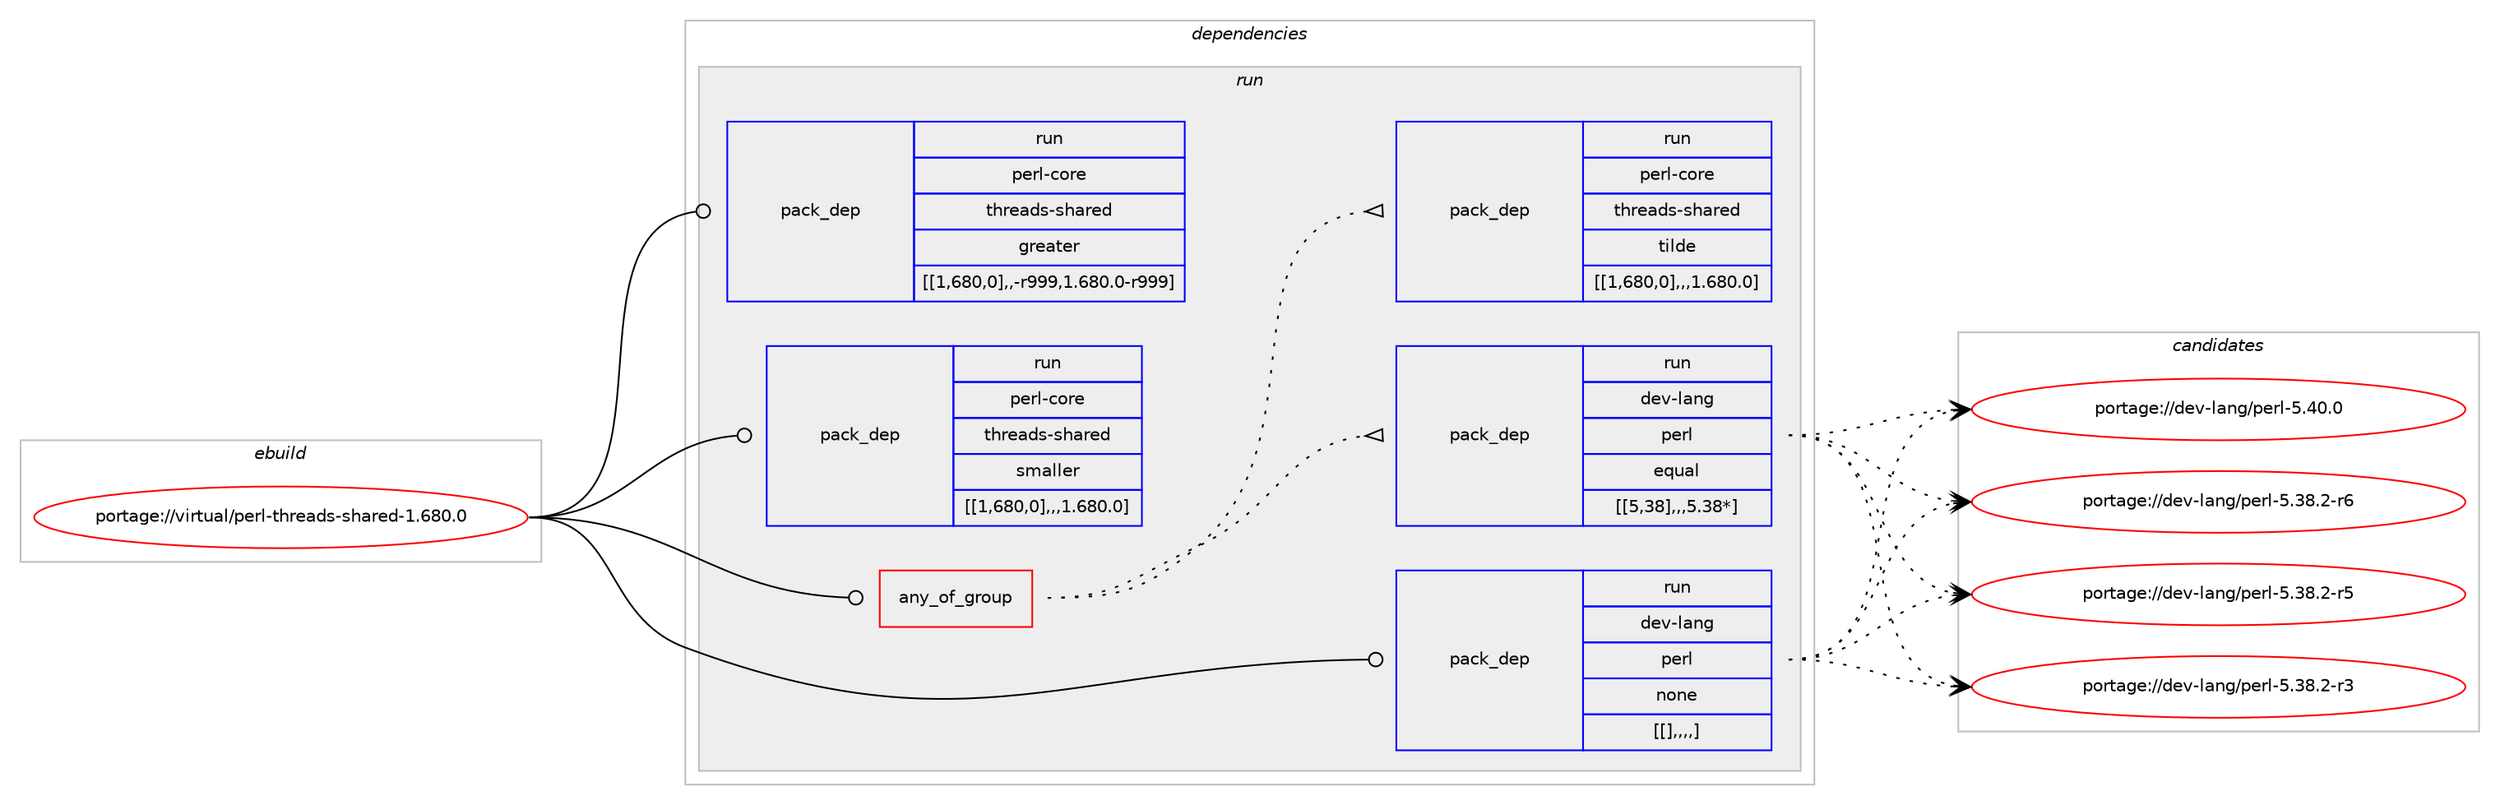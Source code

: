 digraph prolog {

# *************
# Graph options
# *************

newrank=true;
concentrate=true;
compound=true;
graph [rankdir=LR,fontname=Helvetica,fontsize=10,ranksep=1.5];#, ranksep=2.5, nodesep=0.2];
edge  [arrowhead=vee];
node  [fontname=Helvetica,fontsize=10];

# **********
# The ebuild
# **********

subgraph cluster_leftcol {
color=gray;
label=<<i>ebuild</i>>;
id [label="portage://virtual/perl-threads-shared-1.680.0", color=red, width=4, href="../virtual/perl-threads-shared-1.680.0.svg"];
}

# ****************
# The dependencies
# ****************

subgraph cluster_midcol {
color=gray;
label=<<i>dependencies</i>>;
subgraph cluster_compile {
fillcolor="#eeeeee";
style=filled;
label=<<i>compile</i>>;
}
subgraph cluster_compileandrun {
fillcolor="#eeeeee";
style=filled;
label=<<i>compile and run</i>>;
}
subgraph cluster_run {
fillcolor="#eeeeee";
style=filled;
label=<<i>run</i>>;
subgraph any139 {
dependency2475 [label=<<TABLE BORDER="0" CELLBORDER="1" CELLSPACING="0" CELLPADDING="4"><TR><TD CELLPADDING="10">any_of_group</TD></TR></TABLE>>, shape=none, color=red];subgraph pack1946 {
dependency2476 [label=<<TABLE BORDER="0" CELLBORDER="1" CELLSPACING="0" CELLPADDING="4" WIDTH="220"><TR><TD ROWSPAN="6" CELLPADDING="30">pack_dep</TD></TR><TR><TD WIDTH="110">run</TD></TR><TR><TD>dev-lang</TD></TR><TR><TD>perl</TD></TR><TR><TD>equal</TD></TR><TR><TD>[[5,38],,,5.38*]</TD></TR></TABLE>>, shape=none, color=blue];
}
dependency2475:e -> dependency2476:w [weight=20,style="dotted",arrowhead="oinv"];
subgraph pack1948 {
dependency2478 [label=<<TABLE BORDER="0" CELLBORDER="1" CELLSPACING="0" CELLPADDING="4" WIDTH="220"><TR><TD ROWSPAN="6" CELLPADDING="30">pack_dep</TD></TR><TR><TD WIDTH="110">run</TD></TR><TR><TD>perl-core</TD></TR><TR><TD>threads-shared</TD></TR><TR><TD>tilde</TD></TR><TR><TD>[[1,680,0],,,1.680.0]</TD></TR></TABLE>>, shape=none, color=blue];
}
dependency2475:e -> dependency2478:w [weight=20,style="dotted",arrowhead="oinv"];
}
id:e -> dependency2475:w [weight=20,style="solid",arrowhead="odot"];
subgraph pack1950 {
dependency2480 [label=<<TABLE BORDER="0" CELLBORDER="1" CELLSPACING="0" CELLPADDING="4" WIDTH="220"><TR><TD ROWSPAN="6" CELLPADDING="30">pack_dep</TD></TR><TR><TD WIDTH="110">run</TD></TR><TR><TD>dev-lang</TD></TR><TR><TD>perl</TD></TR><TR><TD>none</TD></TR><TR><TD>[[],,,,]</TD></TR></TABLE>>, shape=none, color=blue];
}
id:e -> dependency2480:w [weight=20,style="solid",arrowhead="odot"];
subgraph pack1951 {
dependency2482 [label=<<TABLE BORDER="0" CELLBORDER="1" CELLSPACING="0" CELLPADDING="4" WIDTH="220"><TR><TD ROWSPAN="6" CELLPADDING="30">pack_dep</TD></TR><TR><TD WIDTH="110">run</TD></TR><TR><TD>perl-core</TD></TR><TR><TD>threads-shared</TD></TR><TR><TD>greater</TD></TR><TR><TD>[[1,680,0],,-r999,1.680.0-r999]</TD></TR></TABLE>>, shape=none, color=blue];
}
id:e -> dependency2482:w [weight=20,style="solid",arrowhead="odot"];
subgraph pack1953 {
dependency2484 [label=<<TABLE BORDER="0" CELLBORDER="1" CELLSPACING="0" CELLPADDING="4" WIDTH="220"><TR><TD ROWSPAN="6" CELLPADDING="30">pack_dep</TD></TR><TR><TD WIDTH="110">run</TD></TR><TR><TD>perl-core</TD></TR><TR><TD>threads-shared</TD></TR><TR><TD>smaller</TD></TR><TR><TD>[[1,680,0],,,1.680.0]</TD></TR></TABLE>>, shape=none, color=blue];
}
id:e -> dependency2484:w [weight=20,style="solid",arrowhead="odot"];
}
}

# **************
# The candidates
# **************

subgraph cluster_choices {
rank=same;
color=gray;
label=<<i>candidates</i>>;

subgraph choice1944 {
color=black;
nodesep=1;
choice10010111845108971101034711210111410845534652484648 [label="portage://dev-lang/perl-5.40.0", color=red, width=4,href="../dev-lang/perl-5.40.0.svg"];
choice100101118451089711010347112101114108455346515646504511454 [label="portage://dev-lang/perl-5.38.2-r6", color=red, width=4,href="../dev-lang/perl-5.38.2-r6.svg"];
choice100101118451089711010347112101114108455346515646504511453 [label="portage://dev-lang/perl-5.38.2-r5", color=red, width=4,href="../dev-lang/perl-5.38.2-r5.svg"];
choice100101118451089711010347112101114108455346515646504511451 [label="portage://dev-lang/perl-5.38.2-r3", color=red, width=4,href="../dev-lang/perl-5.38.2-r3.svg"];
dependency2476:e -> choice10010111845108971101034711210111410845534652484648:w [style=dotted,weight="100"];
dependency2476:e -> choice100101118451089711010347112101114108455346515646504511454:w [style=dotted,weight="100"];
dependency2476:e -> choice100101118451089711010347112101114108455346515646504511453:w [style=dotted,weight="100"];
dependency2476:e -> choice100101118451089711010347112101114108455346515646504511451:w [style=dotted,weight="100"];
}
subgraph choice1950 {
color=black;
nodesep=1;
}
subgraph choice1951 {
color=black;
nodesep=1;
choice10010111845108971101034711210111410845534652484648 [label="portage://dev-lang/perl-5.40.0", color=red, width=4,href="../dev-lang/perl-5.40.0.svg"];
choice100101118451089711010347112101114108455346515646504511454 [label="portage://dev-lang/perl-5.38.2-r6", color=red, width=4,href="../dev-lang/perl-5.38.2-r6.svg"];
choice100101118451089711010347112101114108455346515646504511453 [label="portage://dev-lang/perl-5.38.2-r5", color=red, width=4,href="../dev-lang/perl-5.38.2-r5.svg"];
choice100101118451089711010347112101114108455346515646504511451 [label="portage://dev-lang/perl-5.38.2-r3", color=red, width=4,href="../dev-lang/perl-5.38.2-r3.svg"];
dependency2480:e -> choice10010111845108971101034711210111410845534652484648:w [style=dotted,weight="100"];
dependency2480:e -> choice100101118451089711010347112101114108455346515646504511454:w [style=dotted,weight="100"];
dependency2480:e -> choice100101118451089711010347112101114108455346515646504511453:w [style=dotted,weight="100"];
dependency2480:e -> choice100101118451089711010347112101114108455346515646504511451:w [style=dotted,weight="100"];
}
subgraph choice1954 {
color=black;
nodesep=1;
}
subgraph choice1955 {
color=black;
nodesep=1;
}
}

}
